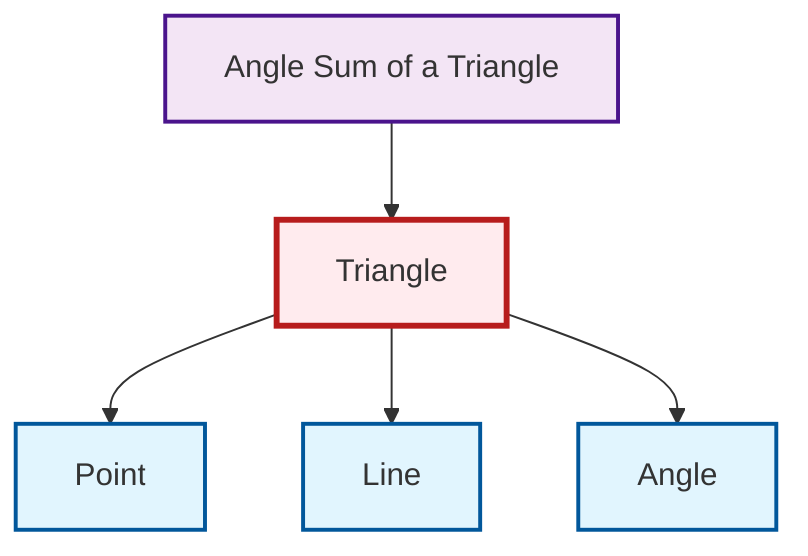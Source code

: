 graph TD
    classDef definition fill:#e1f5fe,stroke:#01579b,stroke-width:2px
    classDef theorem fill:#f3e5f5,stroke:#4a148c,stroke-width:2px
    classDef axiom fill:#fff3e0,stroke:#e65100,stroke-width:2px
    classDef example fill:#e8f5e9,stroke:#1b5e20,stroke-width:2px
    classDef current fill:#ffebee,stroke:#b71c1c,stroke-width:3px
    def-triangle["Triangle"]:::definition
    def-line["Line"]:::definition
    def-point["Point"]:::definition
    def-angle["Angle"]:::definition
    thm-angle-sum-triangle["Angle Sum of a Triangle"]:::theorem
    def-triangle --> def-point
    def-triangle --> def-line
    thm-angle-sum-triangle --> def-triangle
    def-triangle --> def-angle
    class def-triangle current